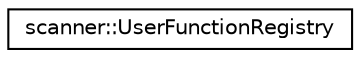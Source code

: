 digraph "Graphical Class Hierarchy"
{
  edge [fontname="Helvetica",fontsize="10",labelfontname="Helvetica",labelfontsize="10"];
  node [fontname="Helvetica",fontsize="10",shape=record];
  rankdir="LR";
  Node1 [label="scanner::UserFunctionRegistry",height=0.2,width=0.4,color="black", fillcolor="white", style="filled",URL="$classscanner_1_1UserFunctionRegistry.html"];
}
